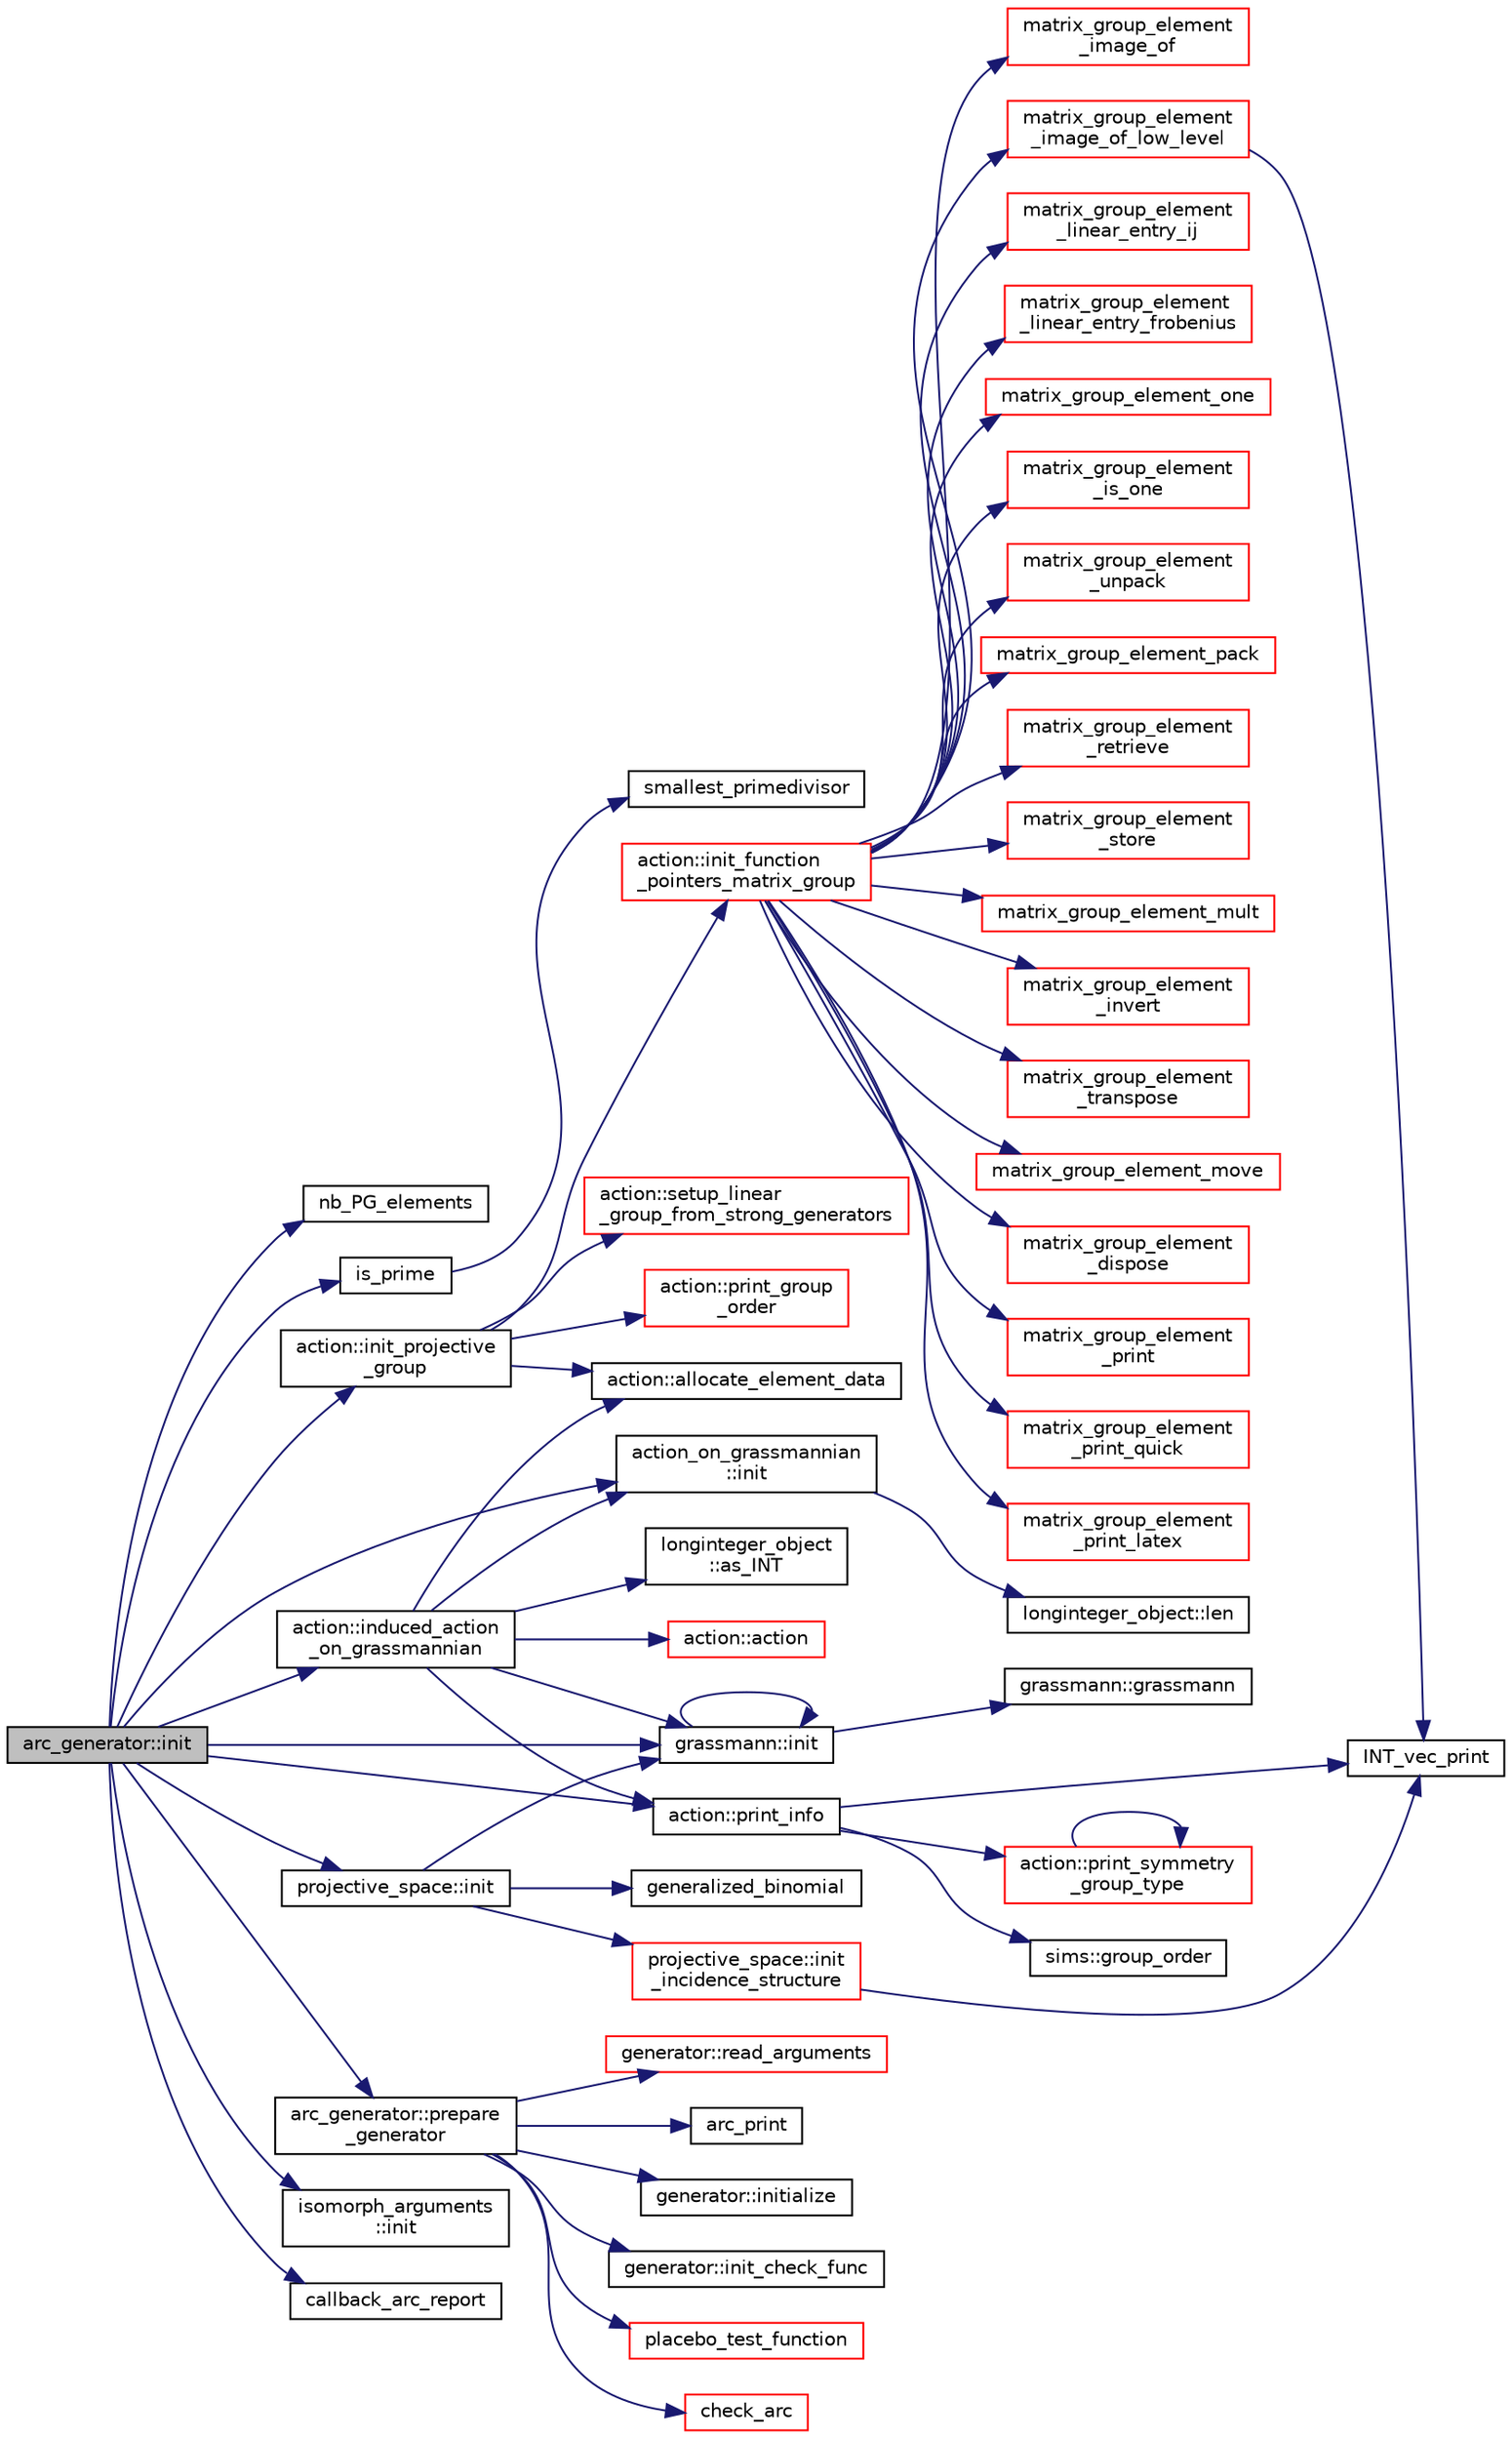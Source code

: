 digraph "arc_generator::init"
{
  edge [fontname="Helvetica",fontsize="10",labelfontname="Helvetica",labelfontsize="10"];
  node [fontname="Helvetica",fontsize="10",shape=record];
  rankdir="LR";
  Node988 [label="arc_generator::init",height=0.2,width=0.4,color="black", fillcolor="grey75", style="filled", fontcolor="black"];
  Node988 -> Node989 [color="midnightblue",fontsize="10",style="solid",fontname="Helvetica"];
  Node989 [label="nb_PG_elements",height=0.2,width=0.4,color="black", fillcolor="white", style="filled",URL="$d4/d67/geometry_8h.html#ada56c56cb5c7b39553dc0391f2df1cee"];
  Node988 -> Node990 [color="midnightblue",fontsize="10",style="solid",fontname="Helvetica"];
  Node990 [label="is_prime",height=0.2,width=0.4,color="black", fillcolor="white", style="filled",URL="$de/dc5/algebra__and__number__theory_8h.html#ac98a0478ba82b9568613df1c8df7e3b8"];
  Node990 -> Node991 [color="midnightblue",fontsize="10",style="solid",fontname="Helvetica"];
  Node991 [label="smallest_primedivisor",height=0.2,width=0.4,color="black", fillcolor="white", style="filled",URL="$df/dda/number__theory_8_c.html#a89238384b70e5f0f19ac179ca88d468d"];
  Node988 -> Node992 [color="midnightblue",fontsize="10",style="solid",fontname="Helvetica"];
  Node992 [label="action::init_projective\l_group",height=0.2,width=0.4,color="black", fillcolor="white", style="filled",URL="$d2/d86/classaction.html#ad943cb9d3828331bf5634c6dbfc31afd"];
  Node992 -> Node993 [color="midnightblue",fontsize="10",style="solid",fontname="Helvetica"];
  Node993 [label="action::init_function\l_pointers_matrix_group",height=0.2,width=0.4,color="red", fillcolor="white", style="filled",URL="$d2/d86/classaction.html#a48cbc0106c21fdcb5ec74a9cf8f4e1d8"];
  Node993 -> Node994 [color="midnightblue",fontsize="10",style="solid",fontname="Helvetica"];
  Node994 [label="matrix_group_element\l_image_of",height=0.2,width=0.4,color="red", fillcolor="white", style="filled",URL="$dc/dd4/group__actions_8h.html#a8d38612045c1883e700453e9cb8ae05e"];
  Node993 -> Node1013 [color="midnightblue",fontsize="10",style="solid",fontname="Helvetica"];
  Node1013 [label="matrix_group_element\l_image_of_low_level",height=0.2,width=0.4,color="red", fillcolor="white", style="filled",URL="$dc/dd4/group__actions_8h.html#a61f0765b18d490bcb66ed77c0d7af1df"];
  Node1013 -> Node1014 [color="midnightblue",fontsize="10",style="solid",fontname="Helvetica"];
  Node1014 [label="INT_vec_print",height=0.2,width=0.4,color="black", fillcolor="white", style="filled",URL="$df/dbf/sajeeb_8_c.html#a79a5901af0b47dd0d694109543c027fe"];
  Node993 -> Node1015 [color="midnightblue",fontsize="10",style="solid",fontname="Helvetica"];
  Node1015 [label="matrix_group_element\l_linear_entry_ij",height=0.2,width=0.4,color="red", fillcolor="white", style="filled",URL="$dc/dd4/group__actions_8h.html#aa5af466595bcf5f7690af996977461bd"];
  Node993 -> Node1017 [color="midnightblue",fontsize="10",style="solid",fontname="Helvetica"];
  Node1017 [label="matrix_group_element\l_linear_entry_frobenius",height=0.2,width=0.4,color="red", fillcolor="white", style="filled",URL="$dc/dd4/group__actions_8h.html#a33ea8d238e92b73d5ae85de7aa571e5f"];
  Node993 -> Node1019 [color="midnightblue",fontsize="10",style="solid",fontname="Helvetica"];
  Node1019 [label="matrix_group_element_one",height=0.2,width=0.4,color="red", fillcolor="white", style="filled",URL="$dc/dd4/group__actions_8h.html#a3369a10e062775325436e0cdc58ad7f7"];
  Node993 -> Node1023 [color="midnightblue",fontsize="10",style="solid",fontname="Helvetica"];
  Node1023 [label="matrix_group_element\l_is_one",height=0.2,width=0.4,color="red", fillcolor="white", style="filled",URL="$dc/dd4/group__actions_8h.html#a41e2c457ec60d1c9ffb10a71362390a1"];
  Node993 -> Node1030 [color="midnightblue",fontsize="10",style="solid",fontname="Helvetica"];
  Node1030 [label="matrix_group_element\l_unpack",height=0.2,width=0.4,color="red", fillcolor="white", style="filled",URL="$dc/dd4/group__actions_8h.html#a3821f8c9d4e26962410c97ad9772b3af"];
  Node993 -> Node1053 [color="midnightblue",fontsize="10",style="solid",fontname="Helvetica"];
  Node1053 [label="matrix_group_element_pack",height=0.2,width=0.4,color="red", fillcolor="white", style="filled",URL="$dc/dd4/group__actions_8h.html#a3432aa42c876df32887d4c7451287a5e"];
  Node993 -> Node1057 [color="midnightblue",fontsize="10",style="solid",fontname="Helvetica"];
  Node1057 [label="matrix_group_element\l_retrieve",height=0.2,width=0.4,color="red", fillcolor="white", style="filled",URL="$dc/dd4/group__actions_8h.html#aefc74c0503168b62ff732d3cc131fdc6"];
  Node993 -> Node1061 [color="midnightblue",fontsize="10",style="solid",fontname="Helvetica"];
  Node1061 [label="matrix_group_element\l_store",height=0.2,width=0.4,color="red", fillcolor="white", style="filled",URL="$dc/dd4/group__actions_8h.html#a022239b4366d52af91901716d626b518"];
  Node993 -> Node1066 [color="midnightblue",fontsize="10",style="solid",fontname="Helvetica"];
  Node1066 [label="matrix_group_element_mult",height=0.2,width=0.4,color="red", fillcolor="white", style="filled",URL="$dc/dd4/group__actions_8h.html#ad887a3f020f1e4be419c39ae210ef16f"];
  Node993 -> Node1074 [color="midnightblue",fontsize="10",style="solid",fontname="Helvetica"];
  Node1074 [label="matrix_group_element\l_invert",height=0.2,width=0.4,color="red", fillcolor="white", style="filled",URL="$dc/dd4/group__actions_8h.html#a7b91b9be761ab433dc1979fba0ff4885"];
  Node993 -> Node1077 [color="midnightblue",fontsize="10",style="solid",fontname="Helvetica"];
  Node1077 [label="matrix_group_element\l_transpose",height=0.2,width=0.4,color="red", fillcolor="white", style="filled",URL="$dc/dd4/group__actions_8h.html#aaf36ae3e69210e41138ede347ca87e17"];
  Node993 -> Node1081 [color="midnightblue",fontsize="10",style="solid",fontname="Helvetica"];
  Node1081 [label="matrix_group_element_move",height=0.2,width=0.4,color="red", fillcolor="white", style="filled",URL="$dc/dd4/group__actions_8h.html#aee11a8631b44de7c6e8f8883f905d4ba"];
  Node993 -> Node1083 [color="midnightblue",fontsize="10",style="solid",fontname="Helvetica"];
  Node1083 [label="matrix_group_element\l_dispose",height=0.2,width=0.4,color="red", fillcolor="white", style="filled",URL="$dc/dd4/group__actions_8h.html#a28120d2087dc07bb997d1aa89319f8fc"];
  Node993 -> Node1086 [color="midnightblue",fontsize="10",style="solid",fontname="Helvetica"];
  Node1086 [label="matrix_group_element\l_print",height=0.2,width=0.4,color="red", fillcolor="white", style="filled",URL="$dc/dd4/group__actions_8h.html#a713a62ca79f61e584fa43b4498247cc6"];
  Node993 -> Node1092 [color="midnightblue",fontsize="10",style="solid",fontname="Helvetica"];
  Node1092 [label="matrix_group_element\l_print_quick",height=0.2,width=0.4,color="red", fillcolor="white", style="filled",URL="$dc/dd4/group__actions_8h.html#a856195b883877c6170997dc4b3b321e0"];
  Node993 -> Node1093 [color="midnightblue",fontsize="10",style="solid",fontname="Helvetica"];
  Node1093 [label="matrix_group_element\l_print_latex",height=0.2,width=0.4,color="red", fillcolor="white", style="filled",URL="$dc/dd4/group__actions_8h.html#a5ef3d1dd2589cd1dfffde4e2883df884"];
  Node992 -> Node1103 [color="midnightblue",fontsize="10",style="solid",fontname="Helvetica"];
  Node1103 [label="action::allocate_element_data",height=0.2,width=0.4,color="black", fillcolor="white", style="filled",URL="$d2/d86/classaction.html#adc5f98db8315bfd17fcd2fbb437d8f60"];
  Node992 -> Node1104 [color="midnightblue",fontsize="10",style="solid",fontname="Helvetica"];
  Node1104 [label="action::setup_linear\l_group_from_strong_generators",height=0.2,width=0.4,color="red", fillcolor="white", style="filled",URL="$d2/d86/classaction.html#a20d2b143cd89f2ce81c02613356f69d1"];
  Node992 -> Node1137 [color="midnightblue",fontsize="10",style="solid",fontname="Helvetica"];
  Node1137 [label="action::print_group\l_order",height=0.2,width=0.4,color="red", fillcolor="white", style="filled",URL="$d2/d86/classaction.html#aaf5533b61c20a11f8c0efcf7ff718d7d"];
  Node988 -> Node1139 [color="midnightblue",fontsize="10",style="solid",fontname="Helvetica"];
  Node1139 [label="grassmann::init",height=0.2,width=0.4,color="black", fillcolor="white", style="filled",URL="$df/d02/classgrassmann.html#a2e8cf7b9f203254493d7c2607c17d498"];
  Node1139 -> Node1140 [color="midnightblue",fontsize="10",style="solid",fontname="Helvetica"];
  Node1140 [label="grassmann::grassmann",height=0.2,width=0.4,color="black", fillcolor="white", style="filled",URL="$df/d02/classgrassmann.html#a252a85d3b74eb4fbd5771f4152a5f272"];
  Node1139 -> Node1139 [color="midnightblue",fontsize="10",style="solid",fontname="Helvetica"];
  Node988 -> Node1141 [color="midnightblue",fontsize="10",style="solid",fontname="Helvetica"];
  Node1141 [label="action_on_grassmannian\l::init",height=0.2,width=0.4,color="black", fillcolor="white", style="filled",URL="$d9/ddf/classaction__on__grassmannian.html#a2cf7eda6b88fa033fdc4486fa0508e84"];
  Node1141 -> Node1142 [color="midnightblue",fontsize="10",style="solid",fontname="Helvetica"];
  Node1142 [label="longinteger_object::len",height=0.2,width=0.4,color="black", fillcolor="white", style="filled",URL="$dd/d7e/classlonginteger__object.html#a0bfeae35be8a6fd44ed7f76413596ab1"];
  Node988 -> Node1143 [color="midnightblue",fontsize="10",style="solid",fontname="Helvetica"];
  Node1143 [label="action::induced_action\l_on_grassmannian",height=0.2,width=0.4,color="black", fillcolor="white", style="filled",URL="$d2/d86/classaction.html#a4dc271144a2899d2f94f88e52e4e538d"];
  Node1143 -> Node1144 [color="midnightblue",fontsize="10",style="solid",fontname="Helvetica"];
  Node1144 [label="action::action",height=0.2,width=0.4,color="red", fillcolor="white", style="filled",URL="$d2/d86/classaction.html#a108adb38ad362aeb55cf40b9de38bb16"];
  Node1143 -> Node1139 [color="midnightblue",fontsize="10",style="solid",fontname="Helvetica"];
  Node1143 -> Node1141 [color="midnightblue",fontsize="10",style="solid",fontname="Helvetica"];
  Node1143 -> Node1149 [color="midnightblue",fontsize="10",style="solid",fontname="Helvetica"];
  Node1149 [label="longinteger_object\l::as_INT",height=0.2,width=0.4,color="black", fillcolor="white", style="filled",URL="$dd/d7e/classlonginteger__object.html#afb992d4679a6741acc63c8bcba27971e"];
  Node1143 -> Node1103 [color="midnightblue",fontsize="10",style="solid",fontname="Helvetica"];
  Node1143 -> Node1150 [color="midnightblue",fontsize="10",style="solid",fontname="Helvetica"];
  Node1150 [label="action::print_info",height=0.2,width=0.4,color="black", fillcolor="white", style="filled",URL="$d2/d86/classaction.html#a6f89e493e5c5a32e5c3b8963d438ce86"];
  Node1150 -> Node1129 [color="midnightblue",fontsize="10",style="solid",fontname="Helvetica"];
  Node1129 [label="action::print_symmetry\l_group_type",height=0.2,width=0.4,color="red", fillcolor="white", style="filled",URL="$d2/d86/classaction.html#aed811766c7e64fe2c853df8b0b67aa6e"];
  Node1129 -> Node1129 [color="midnightblue",fontsize="10",style="solid",fontname="Helvetica"];
  Node1150 -> Node1014 [color="midnightblue",fontsize="10",style="solid",fontname="Helvetica"];
  Node1150 -> Node1151 [color="midnightblue",fontsize="10",style="solid",fontname="Helvetica"];
  Node1151 [label="sims::group_order",height=0.2,width=0.4,color="black", fillcolor="white", style="filled",URL="$d9/df3/classsims.html#aa442445175656570fa35febbe790efad"];
  Node988 -> Node1150 [color="midnightblue",fontsize="10",style="solid",fontname="Helvetica"];
  Node988 -> Node1152 [color="midnightblue",fontsize="10",style="solid",fontname="Helvetica"];
  Node1152 [label="projective_space::init",height=0.2,width=0.4,color="black", fillcolor="white", style="filled",URL="$d2/d17/classprojective__space.html#a8a1efa40df92744519365f82e4740dab"];
  Node1152 -> Node1139 [color="midnightblue",fontsize="10",style="solid",fontname="Helvetica"];
  Node1152 -> Node1153 [color="midnightblue",fontsize="10",style="solid",fontname="Helvetica"];
  Node1153 [label="generalized_binomial",height=0.2,width=0.4,color="black", fillcolor="white", style="filled",URL="$d2/d7c/combinatorics_8_c.html#a24762dc22e45175d18ec1ec1d2556ae8"];
  Node1152 -> Node1154 [color="midnightblue",fontsize="10",style="solid",fontname="Helvetica"];
  Node1154 [label="projective_space::init\l_incidence_structure",height=0.2,width=0.4,color="red", fillcolor="white", style="filled",URL="$d2/d17/classprojective__space.html#a1e59490325e045cc52674a3706780aed"];
  Node1154 -> Node1014 [color="midnightblue",fontsize="10",style="solid",fontname="Helvetica"];
  Node988 -> Node1165 [color="midnightblue",fontsize="10",style="solid",fontname="Helvetica"];
  Node1165 [label="arc_generator::prepare\l_generator",height=0.2,width=0.4,color="black", fillcolor="white", style="filled",URL="$d4/d21/classarc__generator.html#ae175493a687aa4780d6444d445a46db3"];
  Node1165 -> Node1166 [color="midnightblue",fontsize="10",style="solid",fontname="Helvetica"];
  Node1166 [label="generator::read_arguments",height=0.2,width=0.4,color="red", fillcolor="white", style="filled",URL="$d7/d73/classgenerator.html#a4eab346c8d3b5de5bb83578bfb4a15c5"];
  Node1165 -> Node1168 [color="midnightblue",fontsize="10",style="solid",fontname="Helvetica"];
  Node1168 [label="arc_print",height=0.2,width=0.4,color="black", fillcolor="white", style="filled",URL="$d7/d4e/arc__generator_8_c.html#a8e0ca684a5ab16e4056254023c36455c"];
  Node1165 -> Node1169 [color="midnightblue",fontsize="10",style="solid",fontname="Helvetica"];
  Node1169 [label="generator::initialize",height=0.2,width=0.4,color="black", fillcolor="white", style="filled",URL="$d7/d73/classgenerator.html#af282f1bd802a758d990a7623af42d61c"];
  Node1165 -> Node1170 [color="midnightblue",fontsize="10",style="solid",fontname="Helvetica"];
  Node1170 [label="generator::init_check_func",height=0.2,width=0.4,color="black", fillcolor="white", style="filled",URL="$d7/d73/classgenerator.html#aed44ec3121281f847612a646968f0894"];
  Node1165 -> Node1171 [color="midnightblue",fontsize="10",style="solid",fontname="Helvetica"];
  Node1171 [label="placebo_test_function",height=0.2,width=0.4,color="red", fillcolor="white", style="filled",URL="$d7/d4e/arc__generator_8_c.html#a8bc0fcb8c8ce7d1392279a4423c9d0a2"];
  Node1165 -> Node1173 [color="midnightblue",fontsize="10",style="solid",fontname="Helvetica"];
  Node1173 [label="check_arc",height=0.2,width=0.4,color="red", fillcolor="white", style="filled",URL="$d7/d4e/arc__generator_8_c.html#ae2a65ef645b4b5b21499c247a4e19913"];
  Node988 -> Node1174 [color="midnightblue",fontsize="10",style="solid",fontname="Helvetica"];
  Node1174 [label="isomorph_arguments\l::init",height=0.2,width=0.4,color="black", fillcolor="white", style="filled",URL="$d5/de4/classisomorph__arguments.html#abe91705a01029d128e336db7673e02dd"];
  Node988 -> Node1175 [color="midnightblue",fontsize="10",style="solid",fontname="Helvetica"];
  Node1175 [label="callback_arc_report",height=0.2,width=0.4,color="black", fillcolor="white", style="filled",URL="$d7/d4e/arc__generator_8_c.html#abf642e61d2743877394bdef7b97d031c"];
}
